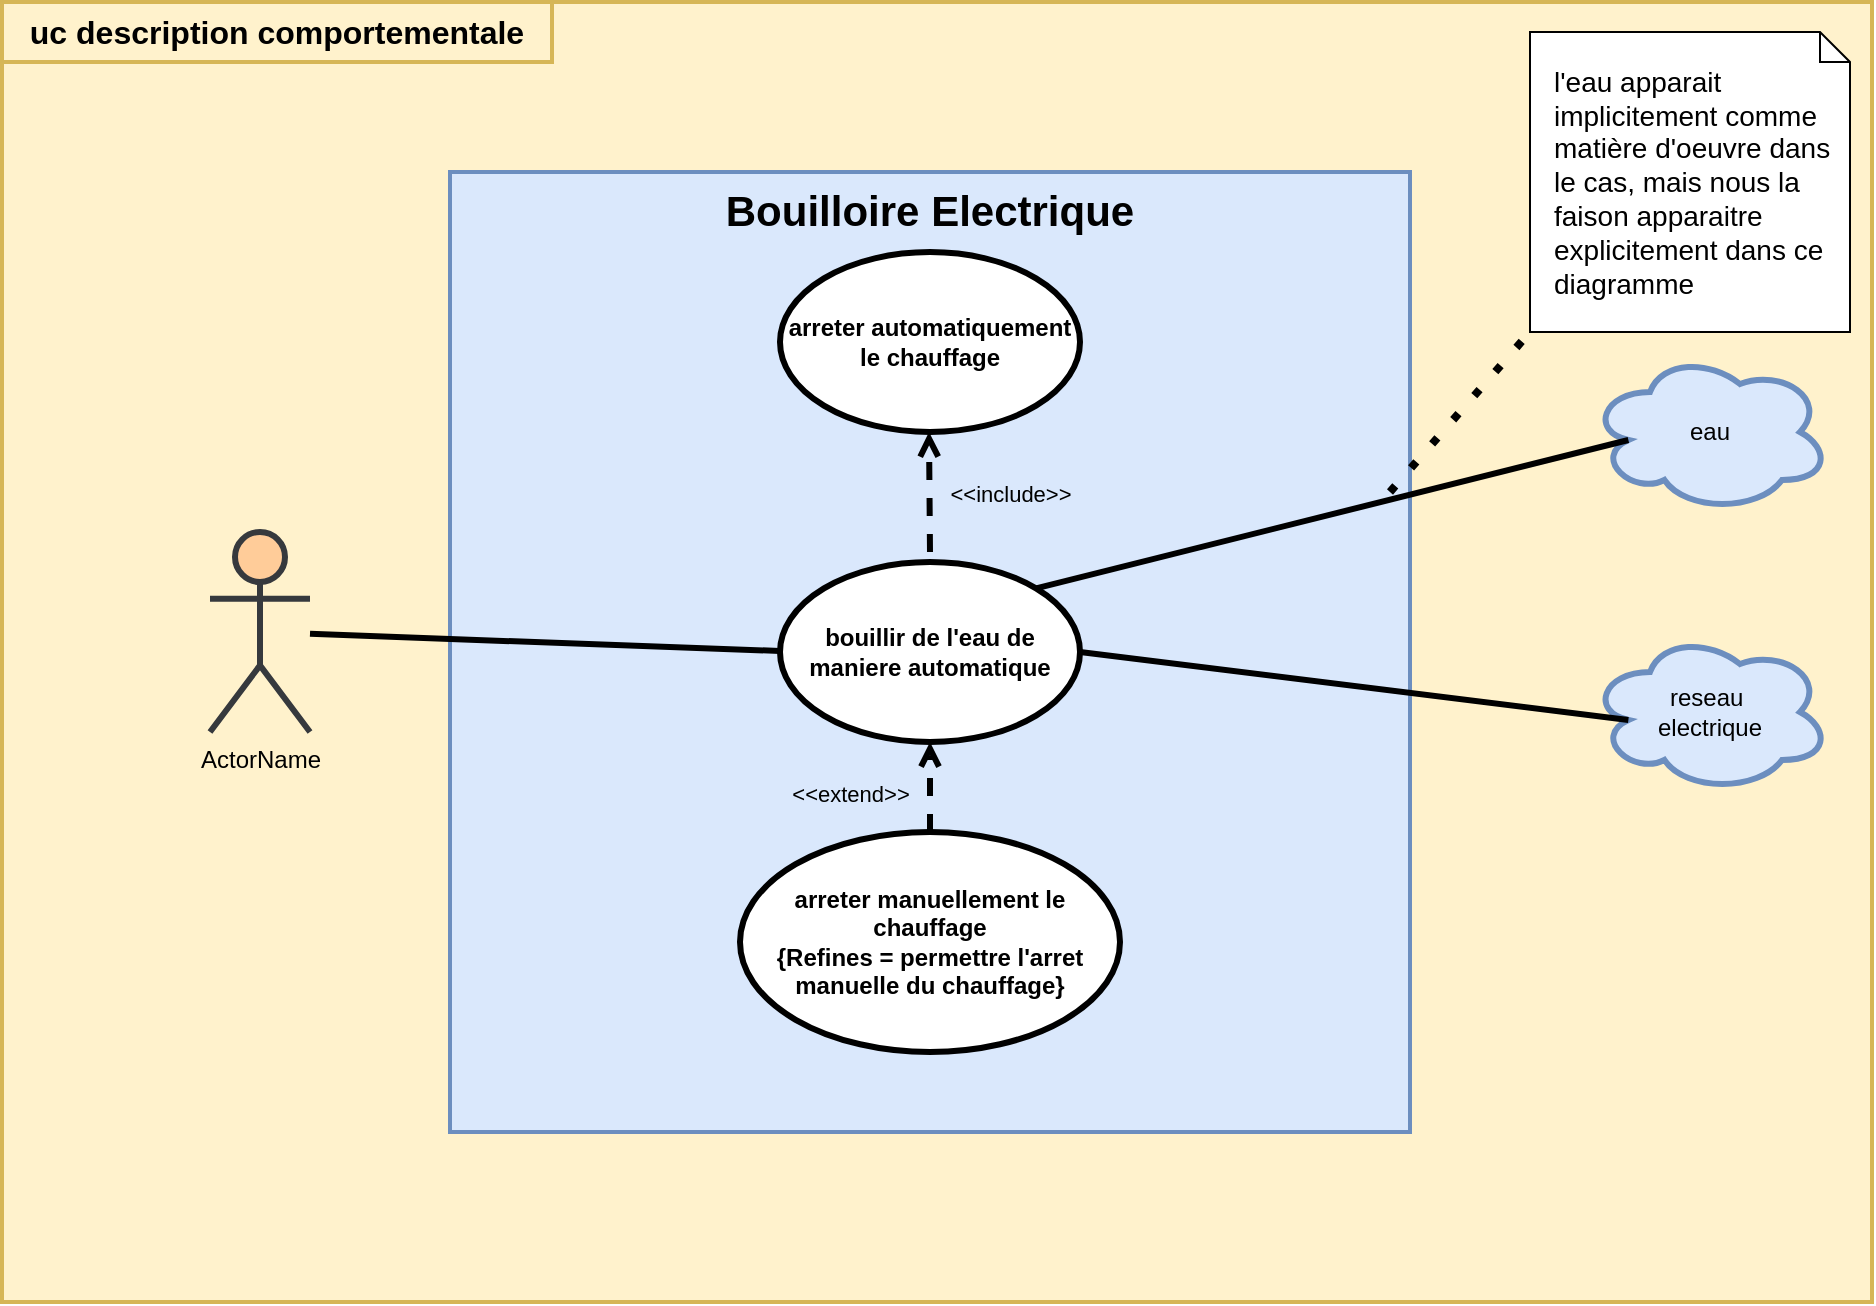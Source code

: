 <mxfile version="24.7.13">
  <diagram name="Page-1" id="PIDlNgbEtmDqfr-j_rGw">
    <mxGraphModel dx="2058" dy="687" grid="1" gridSize="10" guides="1" tooltips="1" connect="1" arrows="1" fold="1" page="1" pageScale="1" pageWidth="827" pageHeight="1169" math="0" shadow="0">
      <root>
        <mxCell id="0" />
        <mxCell id="1" parent="0" />
        <mxCell id="gagNoUTkEJOiJtqjxTt_-1" value="" style="rounded=0;whiteSpace=wrap;html=1;fillColor=#fff2cc;strokeColor=#d6b656;strokeWidth=2;" parent="1" vertex="1">
          <mxGeometry x="-54" y="115" width="935" height="650" as="geometry" />
        </mxCell>
        <mxCell id="Uvtt6A5ZdeVoc_CZ-K7U-2" value="&lt;font style=&quot;font-size: 21px;&quot;&gt;Bouilloire Electrique&lt;/font&gt;" style="shape=rect;html=1;verticalAlign=top;fontStyle=1;whiteSpace=wrap;align=center;fillColor=#dae8fc;strokeColor=#6c8ebf;strokeWidth=2;" parent="1" vertex="1">
          <mxGeometry x="170" y="200" width="480" height="480" as="geometry" />
        </mxCell>
        <mxCell id="Uvtt6A5ZdeVoc_CZ-K7U-3" value="bouillir de l&#39;eau de maniere automatique" style="shape=ellipse;html=1;strokeWidth=3;fontStyle=1;whiteSpace=wrap;align=center;perimeter=ellipsePerimeter;" parent="1" vertex="1">
          <mxGeometry x="335" y="395" width="150" height="90" as="geometry" />
        </mxCell>
        <mxCell id="Uvtt6A5ZdeVoc_CZ-K7U-4" value="ActorName" style="shape=umlActor;html=1;verticalLabelPosition=bottom;verticalAlign=top;align=center;fillColor=#ffcc99;strokeColor=#36393d;strokeWidth=3;" parent="1" vertex="1">
          <mxGeometry x="50" y="380" width="50" height="100" as="geometry" />
        </mxCell>
        <mxCell id="Uvtt6A5ZdeVoc_CZ-K7U-5" value="arreter automatiquement le chauffage" style="shape=ellipse;html=1;strokeWidth=3;fontStyle=1;whiteSpace=wrap;align=center;perimeter=ellipsePerimeter;" parent="1" vertex="1">
          <mxGeometry x="335" y="240" width="150" height="90" as="geometry" />
        </mxCell>
        <mxCell id="Uvtt6A5ZdeVoc_CZ-K7U-8" value="&amp;lt;&amp;lt;include&amp;gt;&amp;gt;" style="edgeStyle=none;html=1;endArrow=open;verticalAlign=bottom;dashed=1;labelBackgroundColor=none;rounded=0;strokeWidth=3;" parent="1" edge="1">
          <mxGeometry x="-0.344" y="-40" width="160" relative="1" as="geometry">
            <mxPoint x="410" y="390" as="sourcePoint" />
            <mxPoint x="409.5" y="330" as="targetPoint" />
            <mxPoint as="offset" />
          </mxGeometry>
        </mxCell>
        <mxCell id="Uvtt6A5ZdeVoc_CZ-K7U-9" value="" style="edgeStyle=none;html=1;endArrow=none;verticalAlign=bottom;rounded=0;strokeWidth=3;" parent="1" source="Uvtt6A5ZdeVoc_CZ-K7U-4" edge="1">
          <mxGeometry width="160" relative="1" as="geometry">
            <mxPoint x="175" y="439.5" as="sourcePoint" />
            <mxPoint x="335" y="439.5" as="targetPoint" />
          </mxGeometry>
        </mxCell>
        <mxCell id="Uvtt6A5ZdeVoc_CZ-K7U-10" value="eau" style="ellipse;shape=cloud;whiteSpace=wrap;html=1;fillColor=#dae8fc;strokeColor=#6c8ebf;strokeWidth=3;" parent="1" vertex="1">
          <mxGeometry x="740" y="290" width="120" height="80" as="geometry" />
        </mxCell>
        <mxCell id="Uvtt6A5ZdeVoc_CZ-K7U-13" value="" style="edgeStyle=none;html=1;endArrow=none;verticalAlign=bottom;rounded=0;strokeWidth=3;entryX=0.16;entryY=0.55;entryDx=0;entryDy=0;entryPerimeter=0;exitX=1;exitY=0;exitDx=0;exitDy=0;" parent="1" source="Uvtt6A5ZdeVoc_CZ-K7U-3" target="Uvtt6A5ZdeVoc_CZ-K7U-10" edge="1">
          <mxGeometry width="160" relative="1" as="geometry">
            <mxPoint x="485" y="439.5" as="sourcePoint" />
            <mxPoint x="645" y="439.5" as="targetPoint" />
          </mxGeometry>
        </mxCell>
        <mxCell id="Uvtt6A5ZdeVoc_CZ-K7U-14" value="reseau&amp;nbsp;&lt;div style=&quot;&quot;&gt;electrique&lt;/div&gt;" style="ellipse;shape=cloud;whiteSpace=wrap;html=1;strokeWidth=3;fillColor=#dae8fc;strokeColor=#6c8ebf;" parent="1" vertex="1">
          <mxGeometry x="740" y="430" width="120" height="80" as="geometry" />
        </mxCell>
        <mxCell id="Uvtt6A5ZdeVoc_CZ-K7U-17" value="" style="edgeStyle=none;html=1;endArrow=none;verticalAlign=bottom;rounded=0;strokeWidth=3;entryX=0.16;entryY=0.55;entryDx=0;entryDy=0;entryPerimeter=0;exitX=1;exitY=0.5;exitDx=0;exitDy=0;" parent="1" source="Uvtt6A5ZdeVoc_CZ-K7U-3" target="Uvtt6A5ZdeVoc_CZ-K7U-14" edge="1">
          <mxGeometry width="160" relative="1" as="geometry">
            <mxPoint x="495" y="430" as="sourcePoint" />
            <mxPoint x="709" y="354" as="targetPoint" />
          </mxGeometry>
        </mxCell>
        <mxCell id="Uvtt6A5ZdeVoc_CZ-K7U-18" value="arreter manuellement le chauffage&lt;div&gt;{Refines = permettre l&#39;arret manuelle du chauffage}&lt;/div&gt;" style="shape=ellipse;html=1;strokeWidth=3;fontStyle=1;whiteSpace=wrap;align=center;perimeter=ellipsePerimeter;" parent="1" vertex="1">
          <mxGeometry x="315" y="530" width="190" height="110" as="geometry" />
        </mxCell>
        <mxCell id="Uvtt6A5ZdeVoc_CZ-K7U-19" value="&amp;lt;&amp;lt;extend&amp;gt;&amp;gt;" style="edgeStyle=none;html=1;endArrow=open;verticalAlign=bottom;dashed=1;labelBackgroundColor=none;rounded=0;strokeWidth=3;exitX=0.5;exitY=0;exitDx=0;exitDy=0;entryX=0.5;entryY=1;entryDx=0;entryDy=0;" parent="1" source="Uvtt6A5ZdeVoc_CZ-K7U-18" target="Uvtt6A5ZdeVoc_CZ-K7U-3" edge="1">
          <mxGeometry x="-0.556" y="40" width="160" relative="1" as="geometry">
            <mxPoint x="400" y="390" as="sourcePoint" />
            <mxPoint x="560" y="390" as="targetPoint" />
            <mxPoint as="offset" />
          </mxGeometry>
        </mxCell>
        <mxCell id="Uvtt6A5ZdeVoc_CZ-K7U-20" value="&lt;font style=&quot;font-size: 14px;&quot;&gt;l&#39;eau apparait implicitement comme matière d&#39;oeuvre dans le cas, mais nous la faison apparaitre explicitement dans ce diagramme&lt;/font&gt;" style="shape=note;size=15;align=left;spacingLeft=10;html=1;whiteSpace=wrap;" parent="1" vertex="1">
          <mxGeometry x="710" y="130" width="160" height="150" as="geometry" />
        </mxCell>
        <mxCell id="gagNoUTkEJOiJtqjxTt_-2" value="&lt;font style=&quot;font-size: 16px;&quot;&gt;&lt;b&gt;uc description comportementale&lt;/b&gt;&lt;/font&gt;" style="text;html=1;align=center;verticalAlign=middle;whiteSpace=wrap;rounded=0;strokeWidth=2;fillColor=#fff2cc;strokeColor=#d6b656;" parent="1" vertex="1">
          <mxGeometry x="-54" y="115" width="275" height="30" as="geometry" />
        </mxCell>
        <mxCell id="gagNoUTkEJOiJtqjxTt_-3" value="" style="endArrow=none;dashed=1;html=1;dashPattern=1 3;strokeWidth=4;rounded=0;entryX=0;entryY=1;entryDx=0;entryDy=0;entryPerimeter=0;" parent="1" target="Uvtt6A5ZdeVoc_CZ-K7U-20" edge="1">
          <mxGeometry width="50" height="50" relative="1" as="geometry">
            <mxPoint x="640" y="360" as="sourcePoint" />
            <mxPoint x="130" y="410" as="targetPoint" />
          </mxGeometry>
        </mxCell>
      </root>
    </mxGraphModel>
  </diagram>
</mxfile>
